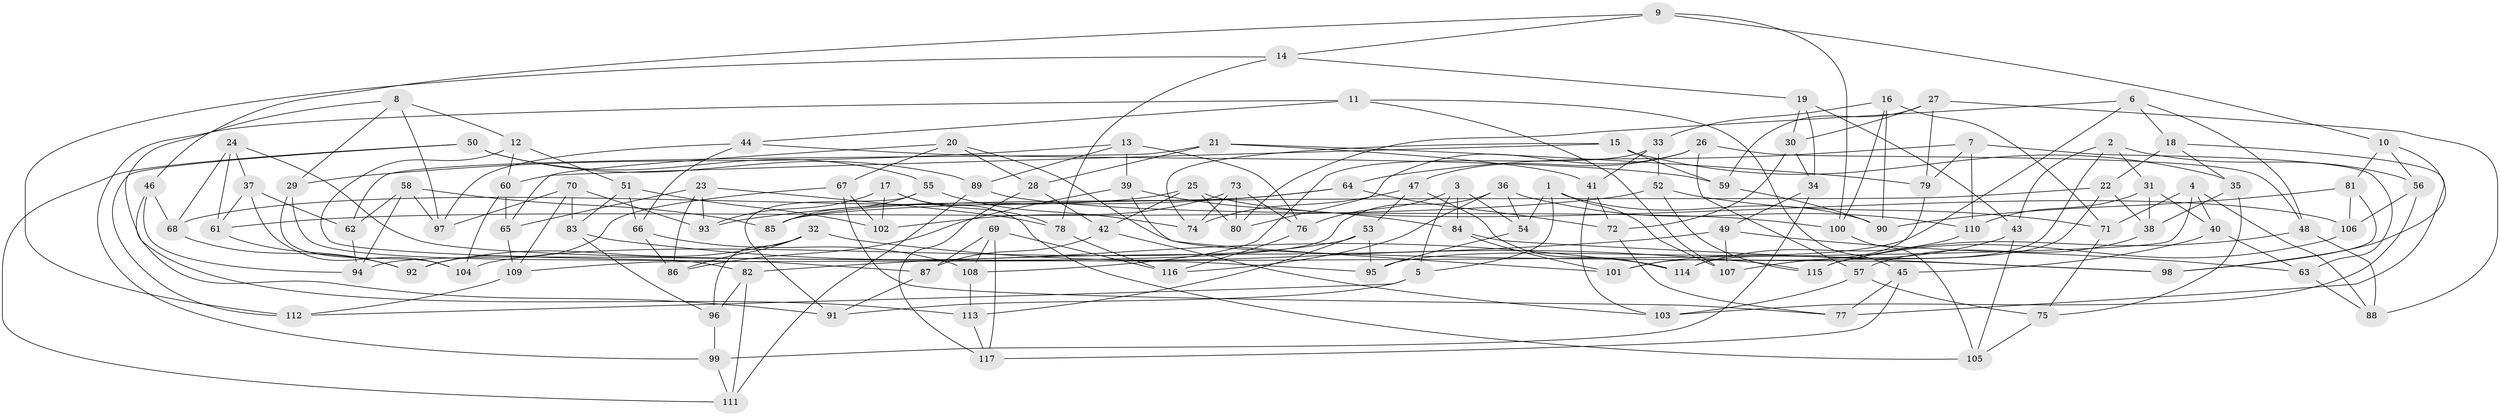 // Generated by graph-tools (version 1.1) at 2025/50/03/09/25 03:50:52]
// undirected, 117 vertices, 234 edges
graph export_dot {
graph [start="1"]
  node [color=gray90,style=filled];
  1;
  2;
  3;
  4;
  5;
  6;
  7;
  8;
  9;
  10;
  11;
  12;
  13;
  14;
  15;
  16;
  17;
  18;
  19;
  20;
  21;
  22;
  23;
  24;
  25;
  26;
  27;
  28;
  29;
  30;
  31;
  32;
  33;
  34;
  35;
  36;
  37;
  38;
  39;
  40;
  41;
  42;
  43;
  44;
  45;
  46;
  47;
  48;
  49;
  50;
  51;
  52;
  53;
  54;
  55;
  56;
  57;
  58;
  59;
  60;
  61;
  62;
  63;
  64;
  65;
  66;
  67;
  68;
  69;
  70;
  71;
  72;
  73;
  74;
  75;
  76;
  77;
  78;
  79;
  80;
  81;
  82;
  83;
  84;
  85;
  86;
  87;
  88;
  89;
  90;
  91;
  92;
  93;
  94;
  95;
  96;
  97;
  98;
  99;
  100;
  101;
  102;
  103;
  104;
  105;
  106;
  107;
  108;
  109;
  110;
  111;
  112;
  113;
  114;
  115;
  116;
  117;
  1 -- 54;
  1 -- 5;
  1 -- 90;
  1 -- 107;
  2 -- 114;
  2 -- 31;
  2 -- 56;
  2 -- 43;
  3 -- 54;
  3 -- 76;
  3 -- 84;
  3 -- 5;
  4 -- 71;
  4 -- 88;
  4 -- 109;
  4 -- 40;
  5 -- 112;
  5 -- 91;
  6 -- 48;
  6 -- 95;
  6 -- 80;
  6 -- 18;
  7 -- 63;
  7 -- 64;
  7 -- 79;
  7 -- 110;
  8 -- 113;
  8 -- 97;
  8 -- 29;
  8 -- 12;
  9 -- 14;
  9 -- 100;
  9 -- 10;
  9 -- 46;
  10 -- 98;
  10 -- 81;
  10 -- 56;
  11 -- 45;
  11 -- 107;
  11 -- 99;
  11 -- 44;
  12 -- 87;
  12 -- 51;
  12 -- 60;
  13 -- 29;
  13 -- 39;
  13 -- 76;
  13 -- 89;
  14 -- 78;
  14 -- 19;
  14 -- 112;
  15 -- 60;
  15 -- 59;
  15 -- 74;
  15 -- 35;
  16 -- 100;
  16 -- 33;
  16 -- 71;
  16 -- 90;
  17 -- 93;
  17 -- 105;
  17 -- 78;
  17 -- 102;
  18 -- 22;
  18 -- 77;
  18 -- 35;
  19 -- 30;
  19 -- 43;
  19 -- 34;
  20 -- 98;
  20 -- 28;
  20 -- 67;
  20 -- 65;
  21 -- 41;
  21 -- 79;
  21 -- 28;
  21 -- 62;
  22 -- 38;
  22 -- 107;
  22 -- 85;
  23 -- 86;
  23 -- 78;
  23 -- 65;
  23 -- 93;
  24 -- 68;
  24 -- 61;
  24 -- 37;
  24 -- 95;
  25 -- 68;
  25 -- 42;
  25 -- 106;
  25 -- 80;
  26 -- 48;
  26 -- 57;
  26 -- 80;
  26 -- 47;
  27 -- 79;
  27 -- 59;
  27 -- 88;
  27 -- 30;
  28 -- 42;
  28 -- 117;
  29 -- 104;
  29 -- 82;
  30 -- 34;
  30 -- 72;
  31 -- 40;
  31 -- 110;
  31 -- 38;
  32 -- 115;
  32 -- 86;
  32 -- 92;
  32 -- 96;
  33 -- 108;
  33 -- 41;
  33 -- 52;
  34 -- 49;
  34 -- 99;
  35 -- 38;
  35 -- 75;
  36 -- 110;
  36 -- 54;
  36 -- 94;
  36 -- 116;
  37 -- 104;
  37 -- 62;
  37 -- 61;
  38 -- 57;
  39 -- 101;
  39 -- 84;
  39 -- 86;
  40 -- 45;
  40 -- 63;
  41 -- 103;
  41 -- 72;
  42 -- 103;
  42 -- 87;
  43 -- 101;
  43 -- 105;
  44 -- 66;
  44 -- 97;
  44 -- 59;
  45 -- 77;
  45 -- 117;
  46 -- 94;
  46 -- 91;
  46 -- 68;
  47 -- 74;
  47 -- 53;
  47 -- 114;
  48 -- 115;
  48 -- 88;
  49 -- 107;
  49 -- 82;
  49 -- 63;
  50 -- 55;
  50 -- 111;
  50 -- 89;
  50 -- 112;
  51 -- 102;
  51 -- 83;
  51 -- 66;
  52 -- 115;
  52 -- 71;
  52 -- 61;
  53 -- 113;
  53 -- 104;
  53 -- 95;
  54 -- 95;
  55 -- 74;
  55 -- 85;
  55 -- 91;
  56 -- 106;
  56 -- 103;
  57 -- 75;
  57 -- 103;
  58 -- 85;
  58 -- 62;
  58 -- 94;
  58 -- 97;
  59 -- 90;
  60 -- 65;
  60 -- 104;
  61 -- 92;
  62 -- 94;
  63 -- 88;
  64 -- 85;
  64 -- 72;
  64 -- 93;
  65 -- 109;
  66 -- 108;
  66 -- 86;
  67 -- 92;
  67 -- 77;
  67 -- 102;
  68 -- 92;
  69 -- 87;
  69 -- 117;
  69 -- 116;
  69 -- 108;
  70 -- 93;
  70 -- 83;
  70 -- 109;
  70 -- 97;
  71 -- 75;
  72 -- 77;
  73 -- 74;
  73 -- 102;
  73 -- 80;
  73 -- 76;
  75 -- 105;
  76 -- 116;
  78 -- 116;
  79 -- 101;
  81 -- 90;
  81 -- 98;
  81 -- 106;
  82 -- 111;
  82 -- 96;
  83 -- 96;
  83 -- 114;
  84 -- 98;
  84 -- 101;
  87 -- 91;
  89 -- 111;
  89 -- 100;
  96 -- 99;
  99 -- 111;
  100 -- 105;
  106 -- 115;
  108 -- 113;
  109 -- 112;
  110 -- 114;
  113 -- 117;
}
